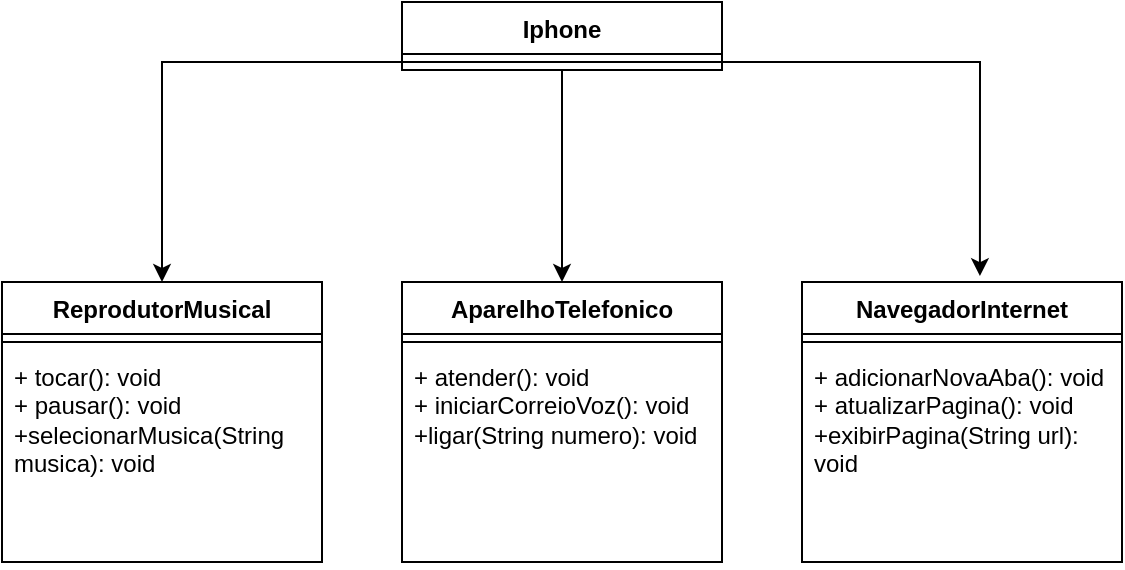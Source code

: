 <mxfile version="24.5.5" type="device">
  <diagram name="Página-1" id="PJFDL3Z-NYnBTWPWxdz0">
    <mxGraphModel dx="799" dy="462" grid="1" gridSize="10" guides="1" tooltips="1" connect="1" arrows="1" fold="1" page="1" pageScale="1" pageWidth="827" pageHeight="1169" math="0" shadow="0">
      <root>
        <mxCell id="0" />
        <mxCell id="1" parent="0" />
        <mxCell id="jGBJ4l9agNdC-IpfvrRT-8" value="&lt;div&gt;ReprodutorMusical&lt;/div&gt;&lt;div&gt;&lt;br&gt;&lt;/div&gt;" style="swimlane;fontStyle=1;align=center;verticalAlign=top;childLayout=stackLayout;horizontal=1;startSize=26;horizontalStack=0;resizeParent=1;resizeParentMax=0;resizeLast=0;collapsible=1;marginBottom=0;whiteSpace=wrap;html=1;" vertex="1" parent="1">
          <mxGeometry x="120" y="220" width="160" height="140" as="geometry" />
        </mxCell>
        <mxCell id="jGBJ4l9agNdC-IpfvrRT-9" value="" style="line;strokeWidth=1;fillColor=none;align=left;verticalAlign=middle;spacingTop=-1;spacingLeft=3;spacingRight=3;rotatable=0;labelPosition=right;points=[];portConstraint=eastwest;strokeColor=inherit;" vertex="1" parent="jGBJ4l9agNdC-IpfvrRT-8">
          <mxGeometry y="26" width="160" height="8" as="geometry" />
        </mxCell>
        <mxCell id="jGBJ4l9agNdC-IpfvrRT-10" value="+ tocar(): void&lt;div&gt;+ pausar(): void&lt;br&gt;&lt;/div&gt;&lt;div&gt;+selecionarMusica(String musica): void&lt;/div&gt;" style="text;strokeColor=none;fillColor=none;align=left;verticalAlign=top;spacingLeft=4;spacingRight=4;overflow=hidden;rotatable=0;points=[[0,0.5],[1,0.5]];portConstraint=eastwest;whiteSpace=wrap;html=1;" vertex="1" parent="jGBJ4l9agNdC-IpfvrRT-8">
          <mxGeometry y="34" width="160" height="106" as="geometry" />
        </mxCell>
        <mxCell id="jGBJ4l9agNdC-IpfvrRT-12" value="&lt;div&gt;AparelhoTelefonico&lt;/div&gt;" style="swimlane;fontStyle=1;align=center;verticalAlign=top;childLayout=stackLayout;horizontal=1;startSize=26;horizontalStack=0;resizeParent=1;resizeParentMax=0;resizeLast=0;collapsible=1;marginBottom=0;whiteSpace=wrap;html=1;" vertex="1" parent="1">
          <mxGeometry x="320" y="220" width="160" height="140" as="geometry" />
        </mxCell>
        <mxCell id="jGBJ4l9agNdC-IpfvrRT-13" value="" style="line;strokeWidth=1;fillColor=none;align=left;verticalAlign=middle;spacingTop=-1;spacingLeft=3;spacingRight=3;rotatable=0;labelPosition=right;points=[];portConstraint=eastwest;strokeColor=inherit;" vertex="1" parent="jGBJ4l9agNdC-IpfvrRT-12">
          <mxGeometry y="26" width="160" height="8" as="geometry" />
        </mxCell>
        <mxCell id="jGBJ4l9agNdC-IpfvrRT-14" value="+ atender(): void&lt;div&gt;+ iniciarCorreioVoz(): void&lt;br&gt;&lt;/div&gt;&lt;div&gt;+ligar(String numero): void&lt;/div&gt;" style="text;strokeColor=none;fillColor=none;align=left;verticalAlign=top;spacingLeft=4;spacingRight=4;overflow=hidden;rotatable=0;points=[[0,0.5],[1,0.5]];portConstraint=eastwest;whiteSpace=wrap;html=1;" vertex="1" parent="jGBJ4l9agNdC-IpfvrRT-12">
          <mxGeometry y="34" width="160" height="106" as="geometry" />
        </mxCell>
        <mxCell id="jGBJ4l9agNdC-IpfvrRT-15" value="&lt;div&gt;NavegadorInternet&lt;/div&gt;" style="swimlane;fontStyle=1;align=center;verticalAlign=top;childLayout=stackLayout;horizontal=1;startSize=26;horizontalStack=0;resizeParent=1;resizeParentMax=0;resizeLast=0;collapsible=1;marginBottom=0;whiteSpace=wrap;html=1;" vertex="1" parent="1">
          <mxGeometry x="520" y="220" width="160" height="140" as="geometry" />
        </mxCell>
        <mxCell id="jGBJ4l9agNdC-IpfvrRT-16" value="" style="line;strokeWidth=1;fillColor=none;align=left;verticalAlign=middle;spacingTop=-1;spacingLeft=3;spacingRight=3;rotatable=0;labelPosition=right;points=[];portConstraint=eastwest;strokeColor=inherit;" vertex="1" parent="jGBJ4l9agNdC-IpfvrRT-15">
          <mxGeometry y="26" width="160" height="8" as="geometry" />
        </mxCell>
        <mxCell id="jGBJ4l9agNdC-IpfvrRT-17" value="+ adicionarNovaAba(): void&lt;div&gt;+ atualizarPagina(): void&lt;br&gt;&lt;/div&gt;&lt;div&gt;+exibirPagina(String url): void&lt;/div&gt;" style="text;strokeColor=none;fillColor=none;align=left;verticalAlign=top;spacingLeft=4;spacingRight=4;overflow=hidden;rotatable=0;points=[[0,0.5],[1,0.5]];portConstraint=eastwest;whiteSpace=wrap;html=1;" vertex="1" parent="jGBJ4l9agNdC-IpfvrRT-15">
          <mxGeometry y="34" width="160" height="106" as="geometry" />
        </mxCell>
        <mxCell id="jGBJ4l9agNdC-IpfvrRT-23" style="edgeStyle=orthogonalEdgeStyle;rounded=0;orthogonalLoop=1;jettySize=auto;html=1;exitX=0.5;exitY=1;exitDx=0;exitDy=0;entryX=0.5;entryY=0;entryDx=0;entryDy=0;" edge="1" parent="1" source="jGBJ4l9agNdC-IpfvrRT-18" target="jGBJ4l9agNdC-IpfvrRT-12">
          <mxGeometry relative="1" as="geometry" />
        </mxCell>
        <mxCell id="jGBJ4l9agNdC-IpfvrRT-18" value="Iphone" style="swimlane;fontStyle=1;align=center;verticalAlign=top;childLayout=stackLayout;horizontal=1;startSize=26;horizontalStack=0;resizeParent=1;resizeParentMax=0;resizeLast=0;collapsible=1;marginBottom=0;whiteSpace=wrap;html=1;" vertex="1" parent="1">
          <mxGeometry x="320" y="80" width="160" height="34" as="geometry" />
        </mxCell>
        <mxCell id="jGBJ4l9agNdC-IpfvrRT-20" value="" style="line;strokeWidth=1;fillColor=none;align=left;verticalAlign=middle;spacingTop=-1;spacingLeft=3;spacingRight=3;rotatable=0;labelPosition=right;points=[];portConstraint=eastwest;strokeColor=inherit;" vertex="1" parent="jGBJ4l9agNdC-IpfvrRT-18">
          <mxGeometry y="26" width="160" height="8" as="geometry" />
        </mxCell>
        <mxCell id="jGBJ4l9agNdC-IpfvrRT-22" style="edgeStyle=orthogonalEdgeStyle;rounded=0;orthogonalLoop=1;jettySize=auto;html=1;entryX=0.5;entryY=0;entryDx=0;entryDy=0;" edge="1" parent="1" source="jGBJ4l9agNdC-IpfvrRT-20" target="jGBJ4l9agNdC-IpfvrRT-8">
          <mxGeometry relative="1" as="geometry" />
        </mxCell>
        <mxCell id="jGBJ4l9agNdC-IpfvrRT-24" style="edgeStyle=orthogonalEdgeStyle;rounded=0;orthogonalLoop=1;jettySize=auto;html=1;exitX=1;exitY=1;exitDx=0;exitDy=0;entryX=0.556;entryY=-0.021;entryDx=0;entryDy=0;entryPerimeter=0;" edge="1" parent="1" source="jGBJ4l9agNdC-IpfvrRT-18" target="jGBJ4l9agNdC-IpfvrRT-15">
          <mxGeometry relative="1" as="geometry">
            <Array as="points">
              <mxPoint x="480" y="110" />
              <mxPoint x="609" y="110" />
            </Array>
          </mxGeometry>
        </mxCell>
      </root>
    </mxGraphModel>
  </diagram>
</mxfile>
